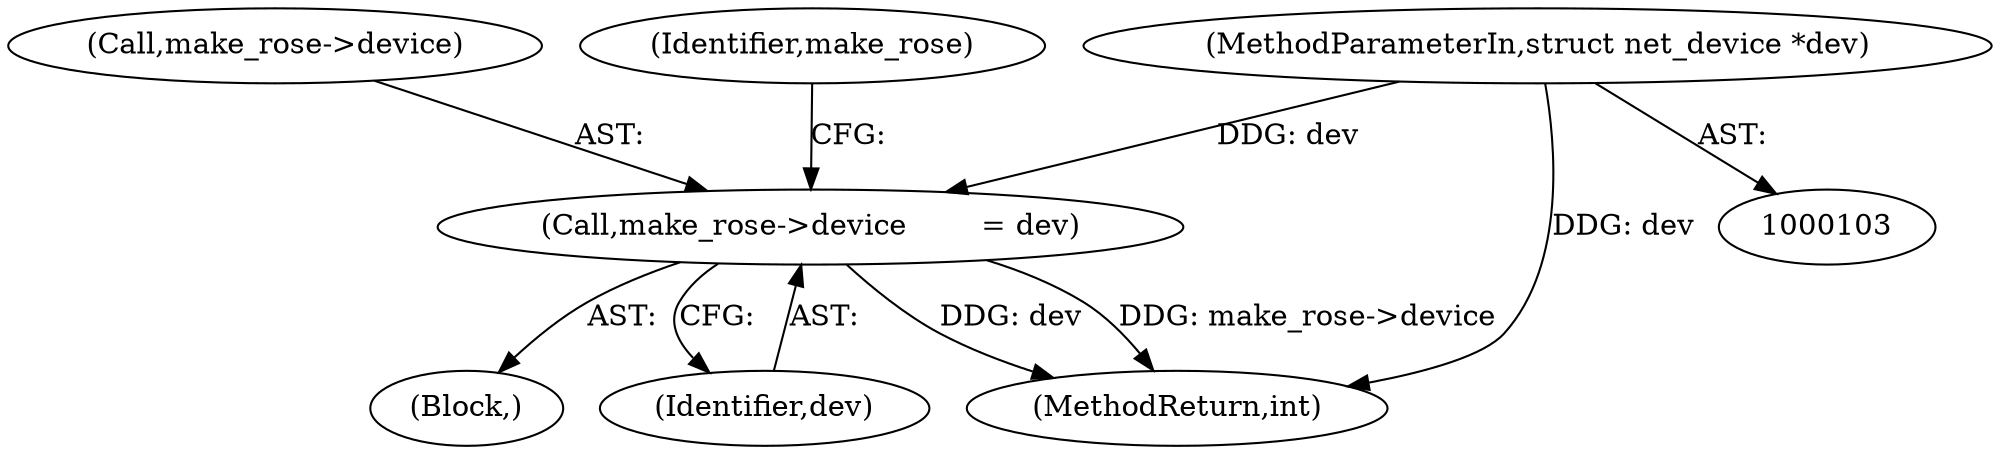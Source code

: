 digraph "0_linux_e0bccd315db0c2f919e7fcf9cb60db21d9986f52@pointer" {
"1000319" [label="(Call,make_rose->device        = dev)"];
"1000105" [label="(MethodParameterIn,struct net_device *dev)"];
"1000108" [label="(Block,)"];
"1000320" [label="(Call,make_rose->device)"];
"1000319" [label="(Call,make_rose->device        = dev)"];
"1000326" [label="(Identifier,make_rose)"];
"1000323" [label="(Identifier,dev)"];
"1000105" [label="(MethodParameterIn,struct net_device *dev)"];
"1000409" [label="(MethodReturn,int)"];
"1000319" -> "1000108"  [label="AST: "];
"1000319" -> "1000323"  [label="CFG: "];
"1000320" -> "1000319"  [label="AST: "];
"1000323" -> "1000319"  [label="AST: "];
"1000326" -> "1000319"  [label="CFG: "];
"1000319" -> "1000409"  [label="DDG: dev"];
"1000319" -> "1000409"  [label="DDG: make_rose->device"];
"1000105" -> "1000319"  [label="DDG: dev"];
"1000105" -> "1000103"  [label="AST: "];
"1000105" -> "1000409"  [label="DDG: dev"];
}
